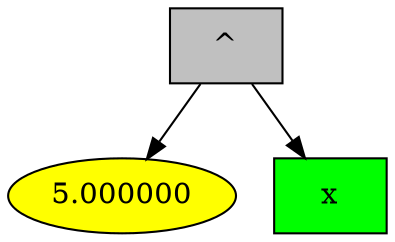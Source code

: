 digraph G {
1 [style = filled, label="^", shape = box, fillcolor="grey"];
1->0;
0 [style = filled, label="5.000000", fillcolor="yellow"];
1->2;
2 [style = filled, label="x", shape = box, fillcolor="green"];

}
